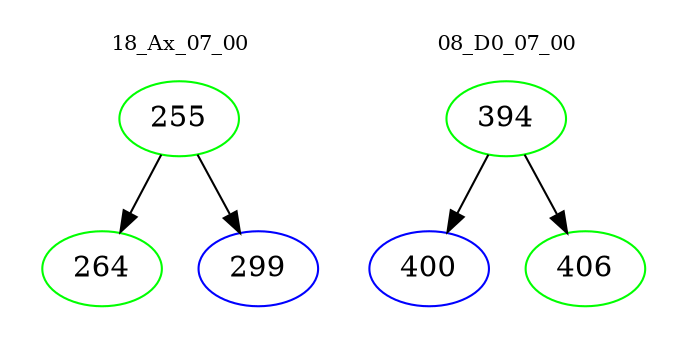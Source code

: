 digraph{
subgraph cluster_0 {
color = white
label = "18_Ax_07_00";
fontsize=10;
T0_255 [label="255", color="green"]
T0_255 -> T0_264 [color="black"]
T0_264 [label="264", color="green"]
T0_255 -> T0_299 [color="black"]
T0_299 [label="299", color="blue"]
}
subgraph cluster_1 {
color = white
label = "08_D0_07_00";
fontsize=10;
T1_394 [label="394", color="green"]
T1_394 -> T1_400 [color="black"]
T1_400 [label="400", color="blue"]
T1_394 -> T1_406 [color="black"]
T1_406 [label="406", color="green"]
}
}
